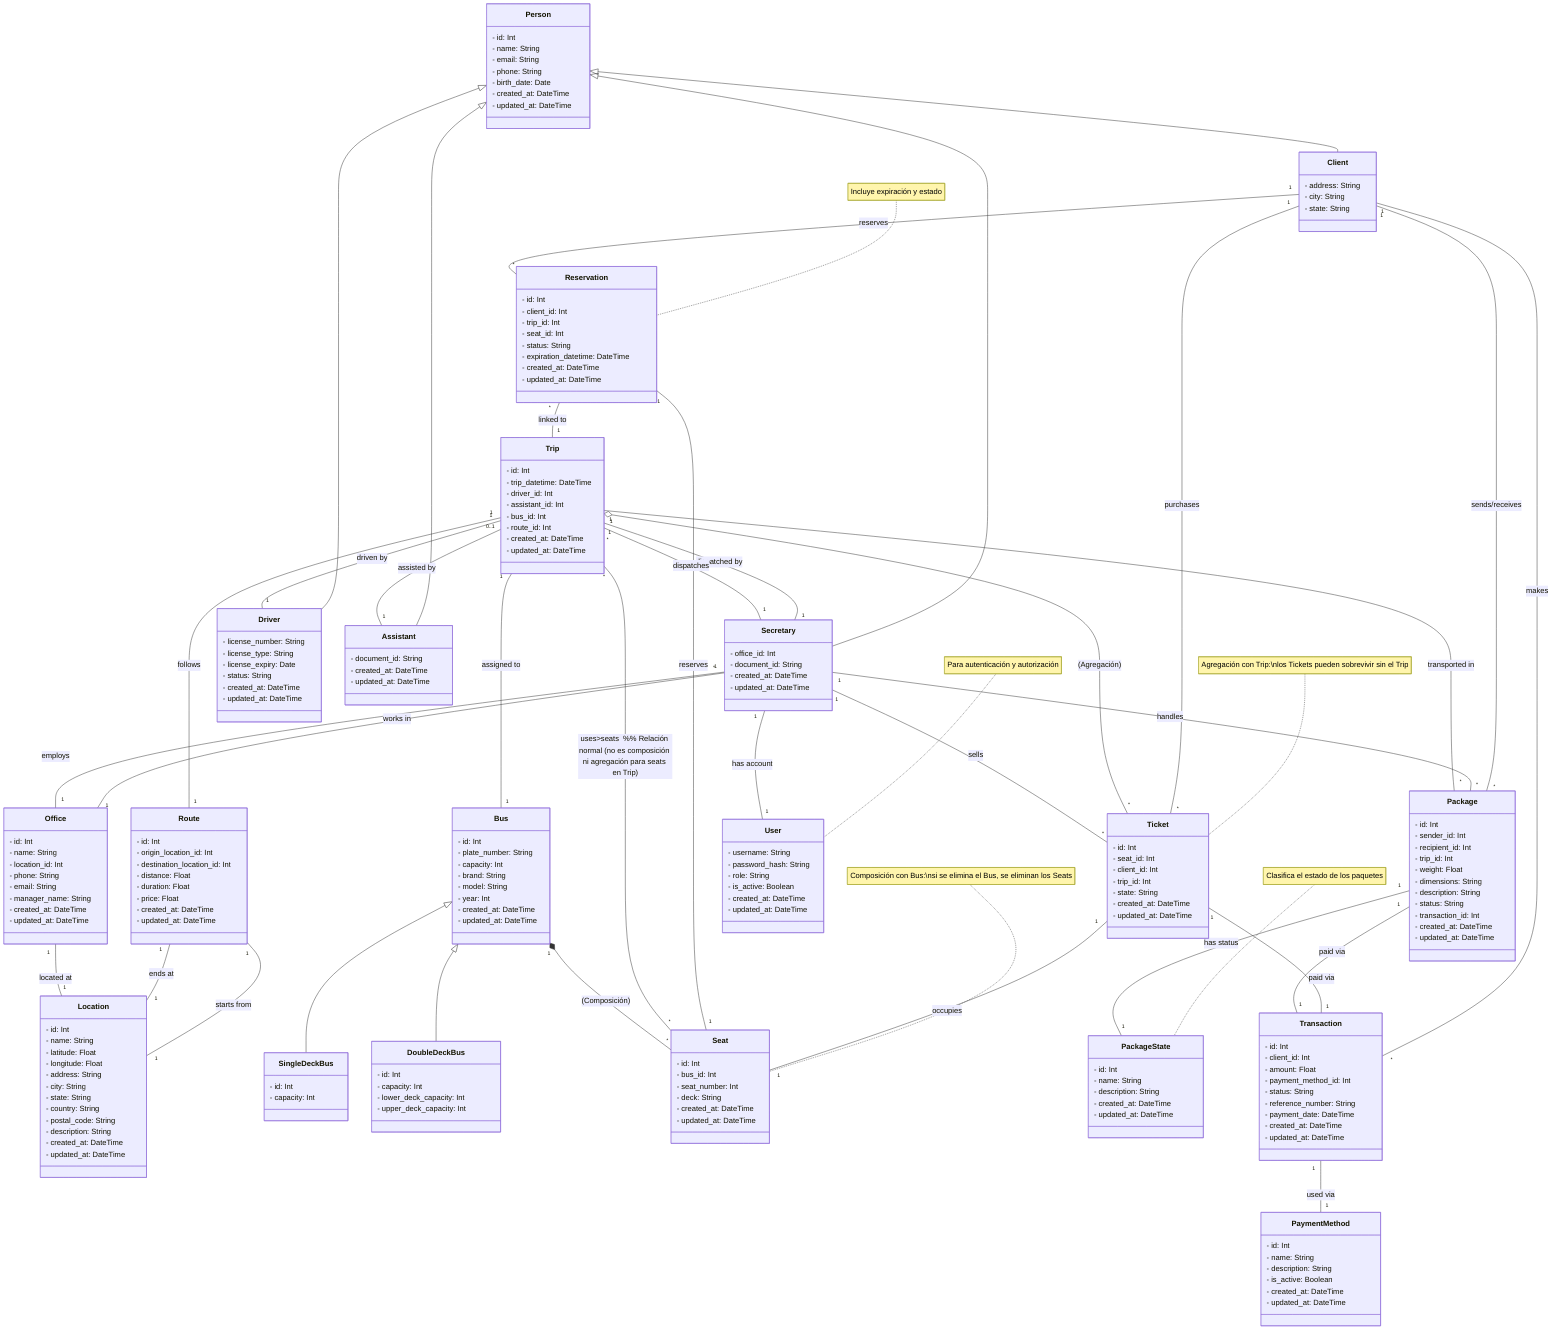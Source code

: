 classDiagram
    %% Clase base Persona
    class Person {
        - id: Int
        - name: String
        - email: String
        - phone: String
        - birth_date: Date
        - created_at: DateTime
        - updated_at: DateTime
    }

    %% Clases principales
    class Client {
        - address: String
        - city: String
        - state: String
    }

    class Ticket {
        - id: Int
        - seat_id: Int
        - client_id: Int
        - trip_id: Int
        - state: String
        - created_at: DateTime
        - updated_at: DateTime
    }

    class Trip {
        - id: Int
        - trip_datetime: DateTime
        - driver_id: Int
        - assistant_id: Int
        - bus_id: Int
        - route_id: Int
        - created_at: DateTime
        - updated_at: DateTime
    }

    class Route {
        - id: Int
        - origin_location_id: Int
        - destination_location_id: Int
        - distance: Float
        - duration: Float
        - price: Float
        - created_at: DateTime
        - updated_at: DateTime
    }

    class Location {
        - id: Int
        - name: String
        - latitude: Float
        - longitude: Float
        - address: String
        - city: String
        - state: String
        - country: String
        - postal_code: String
        - description: String
        - created_at: DateTime
        - updated_at: DateTime
    }

    class Bus {
        - id: Int
        - plate_number: String
        - capacity: Int
        - brand: String
        - model: String
        - year: Int
        - created_at: DateTime
        - updated_at: DateTime
    }

    class SingleDeckBus {
        - id: Int
        - capacity: Int
    }

    class DoubleDeckBus {
        - id: Int
        - capacity: Int
        - lower_deck_capacity: Int
        - upper_deck_capacity: Int
    }

    class Seat {
        - id: Int
        - bus_id: Int
        - seat_number: Int
        - deck: String
        - created_at: DateTime
        - updated_at: DateTime
    }

    class Reservation {
        - id: Int
        - client_id: Int
        - trip_id: Int
        - seat_id: Int
        - status: String
        - expiration_datetime: DateTime
        - created_at: DateTime
        - updated_at: DateTime
    }

    class Package {
        - id: Int
        - sender_id: Int
        - recipient_id: Int
        - trip_id: Int
        - weight: Float
        - dimensions: String
        - description: String
        - status: String
        - transaction_id: Int
        - created_at: DateTime
        - updated_at: DateTime
    }

    class PackageState {
        - id: Int
        - name: String
        - description: String
        - created_at: DateTime
        - updated_at: DateTime
    }

    class Office {
        - id: Int
        - name: String
        - location_id: Int
        - phone: String
        - email: String
        - manager_name: String
        - created_at: DateTime
        - updated_at: DateTime
    }

    class Secretary {
        - office_id: Int
        - document_id: String
        - created_at: DateTime
        - updated_at: DateTime
    }

    class Driver {
        - license_number: String
        - license_type: String
        - license_expiry: Date
        - status: String
        - created_at: DateTime
        - updated_at: DateTime
    }

    class Assistant {
        - document_id: String
        - created_at: DateTime
        - updated_at: DateTime
    }

    class PaymentMethod {
        - id: Int
        - name: String
        - description: String
        - is_active: Boolean
        - created_at: DateTime
        - updated_at: DateTime
    }

    class Transaction {
        - id: Int
        - client_id: Int
        - amount: Float
        - payment_method_id: Int
        - status: String
        - reference_number: String
        - payment_date: DateTime
        - created_at: DateTime
        - updated_at: DateTime
    }

    class User {
        - username: String
        - password_hash: String
        - role: String
        - is_active: Boolean
        - created_at: DateTime
        - updated_at: DateTime
    }

    %% Relaciones (herencia, composición, agregación y demás)
    Person <|-- Client
    Person <|-- Secretary
    Person <|-- Driver
    Person <|-- Assistant

    Client "1" -- "*" Ticket : purchases
    Client "1" -- "*" Reservation : reserves
    Client "1" -- "*" Package : sends/receives
    Client "1" -- "*" Transaction : makes

    Trip "1" o-- "*" Ticket : (Agregación)  
    Ticket "1" -- "1" Seat : occupies
    Ticket "1" -- "1" Transaction : paid via

    Reservation "*" -- "1" Trip : linked to
    Reservation "1" -- "1" Seat : reserves

    Trip "1" -- "1" Route : follows
    Trip "1" -- "1" Bus : assigned to
    Trip "1" -- "1" Driver : driven by
    Trip "0..1" -- "1" Assistant : assisted by
    Trip "1" -- "1" Secretary : dispatched by
    Trip "*" -- "*" Seat : uses>seats  %% Relación normal (no es composición ni agregación para seats en Trip)

    Route "1" -- "1" Location : starts from
    Route "1" -- "1" Location : ends at

    Bus "1" *-- "*" Seat : (Composición)

    Package "*" -- "1" Trip : transported in
    Package "1" -- "1" Transaction : paid via
    Package "1" -- "1" PackageState : has status

    Secretary "1" -- "*" Ticket : sells
    Secretary "1" -- "*" Package : handles
    Secretary "1" -- "*" Trip : dispatches
    Secretary "1" -- "1" Office : works in
    Secretary "1" -- "1" User : has account

    Office "1" -- "*" Secretary : employs
    Office "1" -- "1" Location : located at

    Transaction "1" -- "1" PaymentMethod : used via

    Bus <|-- SingleDeckBus
    Bus <|-- DoubleDeckBus

    %% Notas
    note for Seat "Composición con Bus:\nsi se elimina el Bus, se eliminan los Seats"
    note for Ticket "Agregación con Trip:\nlos Tickets pueden sobrevivir sin el Trip"
    note for Reservation "Incluye expiración y estado"
    note for User "Para autenticación y autorización"
    note for PackageState "Clasifica el estado de los paquetes"